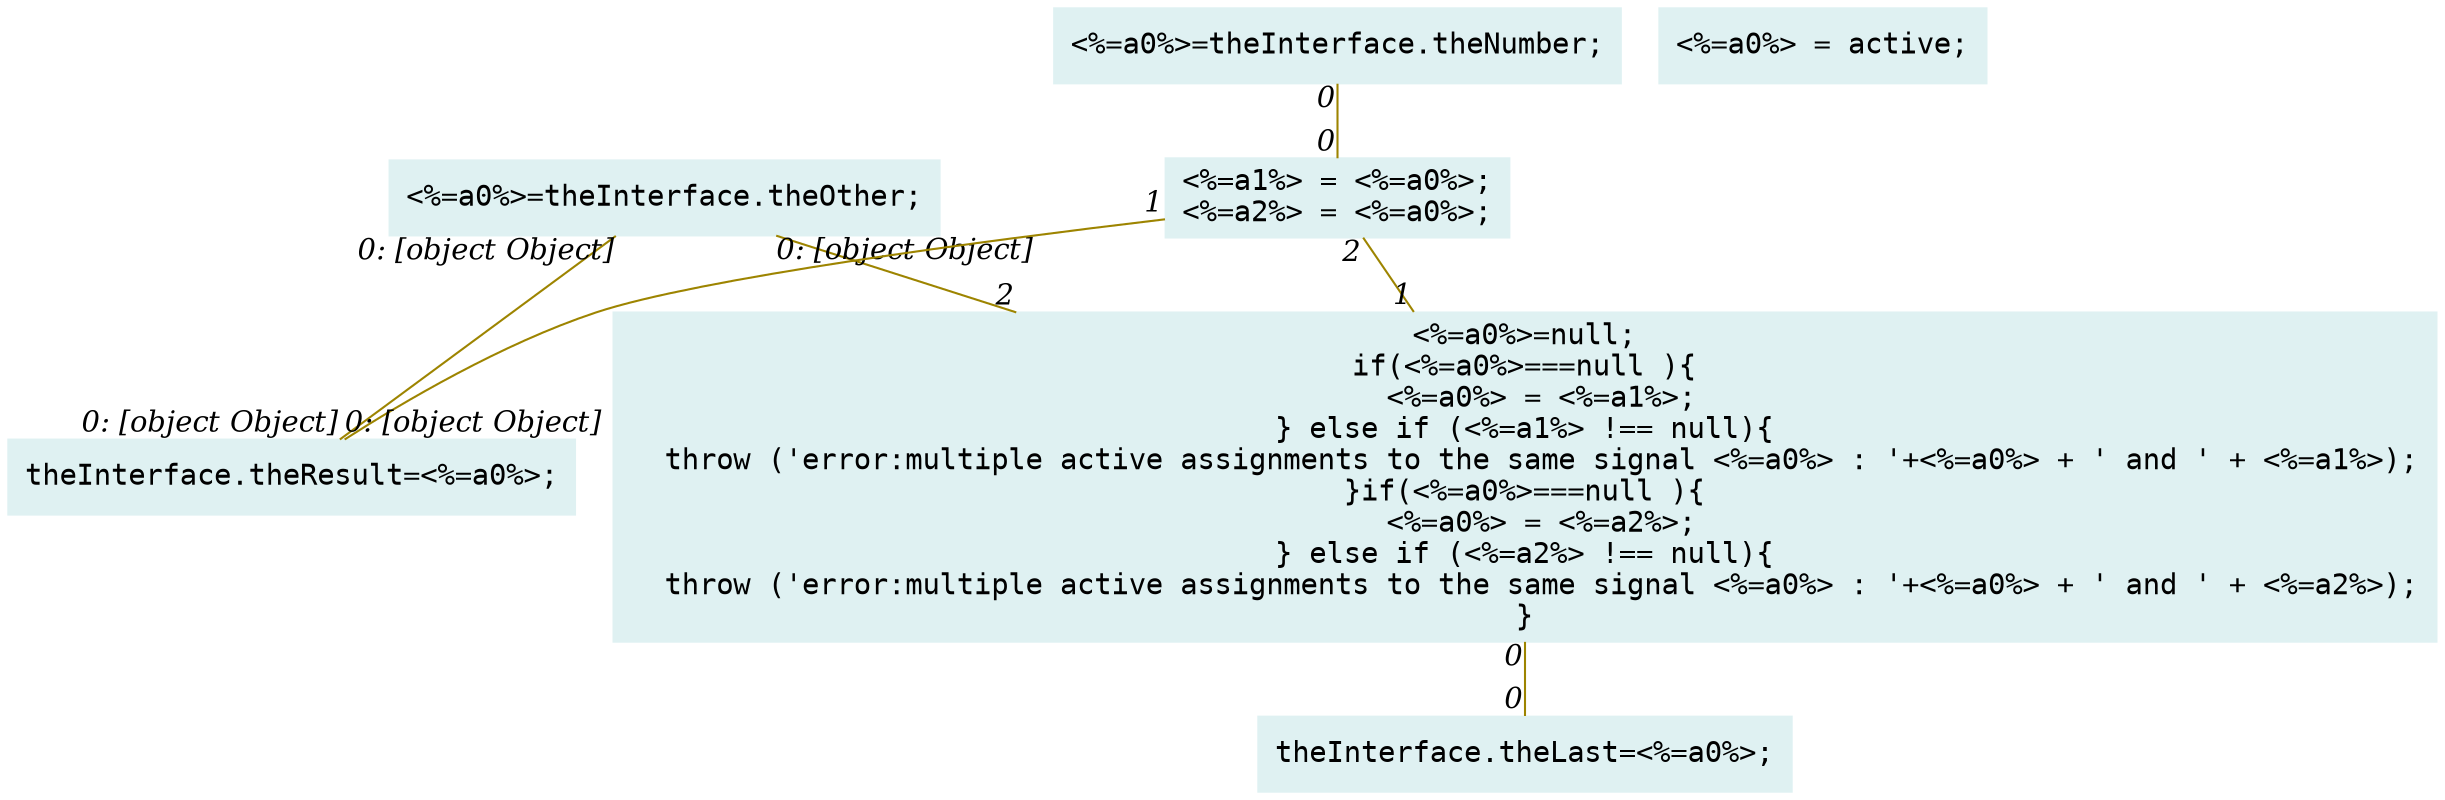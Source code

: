 digraph g{node_7311 [shape="box", style="filled", color="#dff1f2", fontname="Courier", label="<%=a0%>=theInterface.theNumber;
" ]
node_7313 [shape="box", style="filled", color="#dff1f2", fontname="Courier", label="<%=a0%>=theInterface.theOther;
" ]
node_7315 [shape="box", style="filled", color="#dff1f2", fontname="Courier", label="theInterface.theResult=<%=a0%>;
" ]
node_7317 [shape="box", style="filled", color="#dff1f2", fontname="Courier", label="theInterface.theLast=<%=a0%>;
" ]
node_7343 [shape="box", style="filled", color="#dff1f2", fontname="Courier", label="<%=a0%> = active;
" ]
node_7410 [shape="box", style="filled", color="#dff1f2", fontname="Courier", label="<%=a1%> = <%=a0%>;
<%=a2%> = <%=a0%>;
" ]
node_7414 [shape="box", style="filled", color="#dff1f2", fontname="Courier", label="<%=a0%>=null;
if(<%=a0%>===null ){
  <%=a0%> = <%=a1%>;
} else if (<%=a1%> !== null){
  throw ('error:multiple active assignments to the same signal <%=a0%> : '+<%=a0%> + ' and ' + <%=a1%>);
}if(<%=a0%>===null ){
  <%=a0%> = <%=a2%>;
} else if (<%=a2%> !== null){
  throw ('error:multiple active assignments to the same signal <%=a0%> : '+<%=a0%> + ' and ' + <%=a2%>);
}" ]
node_7313 -> node_7315 [dir=none, arrowHead=none, fontname="Times-Italic", arrowsize=1, color="#9d8400", label="",  headlabel="0: [object Object]", taillabel="0: [object Object]" ]
node_7311 -> node_7410 [dir=none, arrowHead=none, fontname="Times-Italic", arrowsize=1, color="#9d8400", label="",  headlabel="0", taillabel="0" ]
node_7410 -> node_7315 [dir=none, arrowHead=none, fontname="Times-Italic", arrowsize=1, color="#9d8400", label="",  headlabel="0: [object Object]", taillabel="1" ]
node_7414 -> node_7317 [dir=none, arrowHead=none, fontname="Times-Italic", arrowsize=1, color="#9d8400", label="",  headlabel="0", taillabel="0" ]
node_7410 -> node_7414 [dir=none, arrowHead=none, fontname="Times-Italic", arrowsize=1, color="#9d8400", label="",  headlabel="1", taillabel="2" ]
node_7313 -> node_7414 [dir=none, arrowHead=none, fontname="Times-Italic", arrowsize=1, color="#9d8400", label="",  headlabel="2", taillabel="0: [object Object]" ]
}